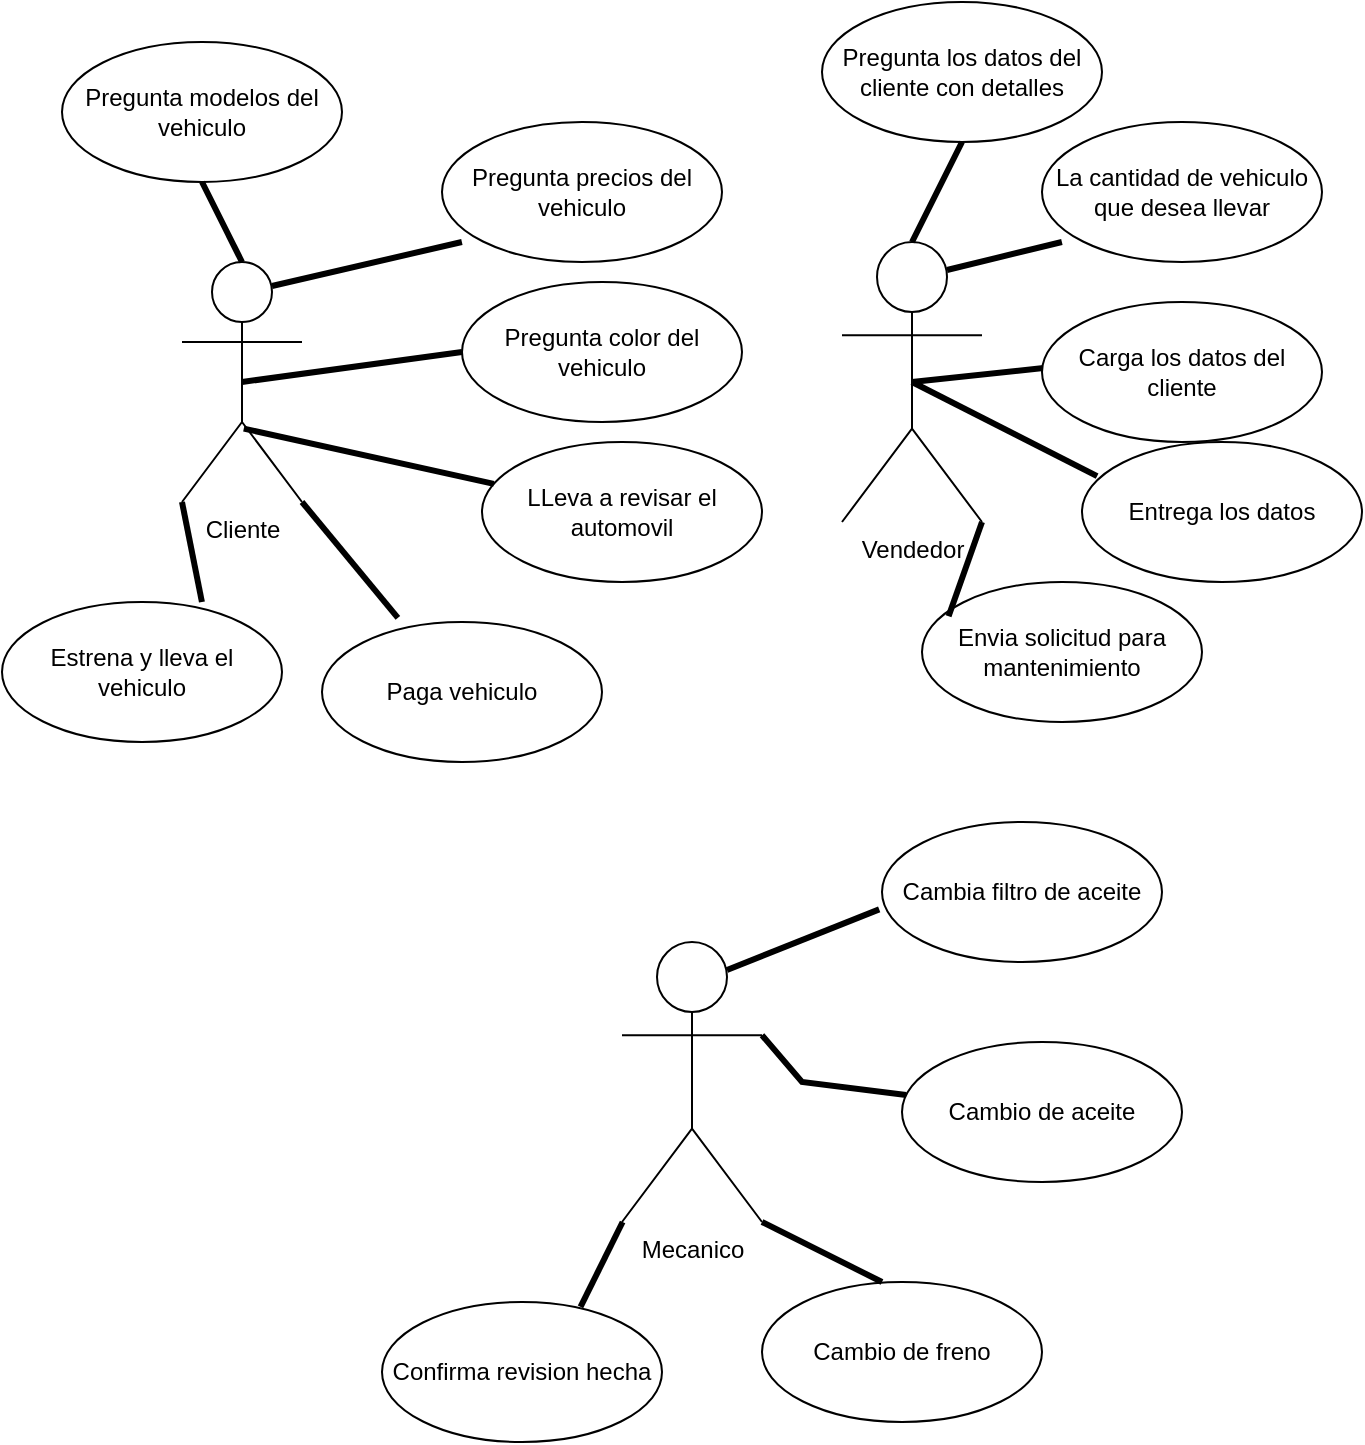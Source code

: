 <mxfile version="20.2.3" type="device"><diagram id="I3wY1X3KlT4G9qCxETKT" name="Página-1"><mxGraphModel dx="619" dy="644" grid="1" gridSize="10" guides="1" tooltips="1" connect="1" arrows="1" fold="1" page="1" pageScale="1" pageWidth="2339" pageHeight="3300" math="0" shadow="0"><root><mxCell id="0"/><mxCell id="1" parent="0"/><mxCell id="UdgOTXd3xCPtAEewocSz-1" value="Cliente" style="shape=umlActor;verticalLabelPosition=bottom;verticalAlign=top;html=1;outlineConnect=0;" vertex="1" parent="1"><mxGeometry x="90" y="170" width="60" height="120" as="geometry"/></mxCell><mxCell id="UdgOTXd3xCPtAEewocSz-3" value="Pregunta modelos del vehiculo" style="ellipse;whiteSpace=wrap;html=1;" vertex="1" parent="1"><mxGeometry x="30" y="60" width="140" height="70" as="geometry"/></mxCell><mxCell id="UdgOTXd3xCPtAEewocSz-4" value="Pregunta precios del vehiculo" style="ellipse;whiteSpace=wrap;html=1;" vertex="1" parent="1"><mxGeometry x="220" y="100" width="140" height="70" as="geometry"/></mxCell><mxCell id="UdgOTXd3xCPtAEewocSz-5" value="Pregunta color del vehiculo" style="ellipse;whiteSpace=wrap;html=1;" vertex="1" parent="1"><mxGeometry x="230" y="180" width="140" height="70" as="geometry"/></mxCell><mxCell id="UdgOTXd3xCPtAEewocSz-6" value="" style="endArrow=none;startArrow=none;endFill=0;startFill=0;endSize=8;html=1;verticalAlign=bottom;labelBackgroundColor=none;strokeWidth=3;rounded=0;exitX=0.5;exitY=0.5;exitDx=0;exitDy=0;exitPerimeter=0;entryX=0;entryY=0.5;entryDx=0;entryDy=0;" edge="1" parent="1" source="UdgOTXd3xCPtAEewocSz-1" target="UdgOTXd3xCPtAEewocSz-5"><mxGeometry width="160" relative="1" as="geometry"><mxPoint x="190" y="280" as="sourcePoint"/><mxPoint x="220" y="220" as="targetPoint"/></mxGeometry></mxCell><mxCell id="UdgOTXd3xCPtAEewocSz-7" value="" style="endArrow=none;startArrow=none;endFill=0;startFill=0;endSize=8;html=1;verticalAlign=bottom;labelBackgroundColor=none;strokeWidth=3;rounded=0;entryX=0.5;entryY=1;entryDx=0;entryDy=0;exitX=0.5;exitY=0;exitDx=0;exitDy=0;exitPerimeter=0;" edge="1" parent="1" source="UdgOTXd3xCPtAEewocSz-1" target="UdgOTXd3xCPtAEewocSz-3"><mxGeometry width="160" relative="1" as="geometry"><mxPoint x="175" y="200" as="sourcePoint"/><mxPoint x="240" y="232" as="targetPoint"/></mxGeometry></mxCell><mxCell id="UdgOTXd3xCPtAEewocSz-8" value="" style="endArrow=none;startArrow=none;endFill=0;startFill=0;endSize=8;html=1;verticalAlign=bottom;labelBackgroundColor=none;strokeWidth=3;rounded=0;entryX=0.071;entryY=0.857;entryDx=0;entryDy=0;entryPerimeter=0;exitX=0.75;exitY=0.1;exitDx=0;exitDy=0;exitPerimeter=0;" edge="1" parent="1" source="UdgOTXd3xCPtAEewocSz-1" target="UdgOTXd3xCPtAEewocSz-4"><mxGeometry width="160" relative="1" as="geometry"><mxPoint x="185" y="210" as="sourcePoint"/><mxPoint x="250" y="242" as="targetPoint"/></mxGeometry></mxCell><mxCell id="UdgOTXd3xCPtAEewocSz-9" value="Vendedor" style="shape=umlActor;verticalLabelPosition=bottom;verticalAlign=top;html=1;outlineConnect=0;" vertex="1" parent="1"><mxGeometry x="420" y="160" width="70" height="140" as="geometry"/></mxCell><mxCell id="UdgOTXd3xCPtAEewocSz-10" value="Pregunta los datos del cliente con detalles" style="ellipse;whiteSpace=wrap;html=1;" vertex="1" parent="1"><mxGeometry x="410" y="40" width="140" height="70" as="geometry"/></mxCell><mxCell id="UdgOTXd3xCPtAEewocSz-11" value="La cantidad de vehiculo que desea llevar" style="ellipse;whiteSpace=wrap;html=1;" vertex="1" parent="1"><mxGeometry x="520" y="100" width="140" height="70" as="geometry"/></mxCell><mxCell id="UdgOTXd3xCPtAEewocSz-13" value="" style="endArrow=none;startArrow=none;endFill=0;startFill=0;endSize=8;html=1;verticalAlign=bottom;labelBackgroundColor=none;strokeWidth=3;rounded=0;entryX=0;entryY=0.6;entryDx=0;entryDy=0;entryPerimeter=0;exitX=0.5;exitY=0.5;exitDx=0;exitDy=0;exitPerimeter=0;" edge="1" parent="1" source="UdgOTXd3xCPtAEewocSz-9"><mxGeometry width="160" relative="1" as="geometry"><mxPoint x="490" y="280" as="sourcePoint"/><mxPoint x="530" y="222" as="targetPoint"/></mxGeometry></mxCell><mxCell id="UdgOTXd3xCPtAEewocSz-14" value="" style="endArrow=none;startArrow=none;endFill=0;startFill=0;endSize=8;html=1;verticalAlign=bottom;labelBackgroundColor=none;strokeWidth=3;rounded=0;entryX=0.5;entryY=1;entryDx=0;entryDy=0;exitX=0.5;exitY=0;exitDx=0;exitDy=0;exitPerimeter=0;" edge="1" parent="1" source="UdgOTXd3xCPtAEewocSz-9" target="UdgOTXd3xCPtAEewocSz-10"><mxGeometry width="160" relative="1" as="geometry"><mxPoint x="475" y="200" as="sourcePoint"/><mxPoint x="540" y="232" as="targetPoint"/></mxGeometry></mxCell><mxCell id="UdgOTXd3xCPtAEewocSz-15" value="" style="endArrow=none;startArrow=none;endFill=0;startFill=0;endSize=8;html=1;verticalAlign=bottom;labelBackgroundColor=none;strokeWidth=3;rounded=0;entryX=0.071;entryY=0.857;entryDx=0;entryDy=0;entryPerimeter=0;exitX=0.75;exitY=0.1;exitDx=0;exitDy=0;exitPerimeter=0;" edge="1" parent="1" source="UdgOTXd3xCPtAEewocSz-9" target="UdgOTXd3xCPtAEewocSz-11"><mxGeometry width="160" relative="1" as="geometry"><mxPoint x="485" y="210" as="sourcePoint"/><mxPoint x="550" y="242" as="targetPoint"/></mxGeometry></mxCell><mxCell id="UdgOTXd3xCPtAEewocSz-16" value="Paga vehiculo" style="ellipse;whiteSpace=wrap;html=1;" vertex="1" parent="1"><mxGeometry x="160" y="350" width="140" height="70" as="geometry"/></mxCell><mxCell id="UdgOTXd3xCPtAEewocSz-18" value="Estrena y lleva el vehiculo" style="ellipse;whiteSpace=wrap;html=1;" vertex="1" parent="1"><mxGeometry y="340" width="140" height="70" as="geometry"/></mxCell><mxCell id="UdgOTXd3xCPtAEewocSz-19" value="" style="endArrow=none;startArrow=none;endFill=0;startFill=0;endSize=8;html=1;verticalAlign=bottom;labelBackgroundColor=none;strokeWidth=3;rounded=0;exitX=0.714;exitY=0;exitDx=0;exitDy=0;exitPerimeter=0;entryX=0;entryY=1;entryDx=0;entryDy=0;entryPerimeter=0;" edge="1" parent="1" source="UdgOTXd3xCPtAEewocSz-18" target="UdgOTXd3xCPtAEewocSz-1"><mxGeometry width="160" relative="1" as="geometry"><mxPoint x="103.94" y="190" as="sourcePoint"/><mxPoint x="175" y="200" as="targetPoint"/></mxGeometry></mxCell><mxCell id="UdgOTXd3xCPtAEewocSz-20" value="Carga los datos del cliente" style="ellipse;whiteSpace=wrap;html=1;" vertex="1" parent="1"><mxGeometry x="520" y="190" width="140" height="70" as="geometry"/></mxCell><mxCell id="UdgOTXd3xCPtAEewocSz-21" value="LLeva a revisar el automovil" style="ellipse;whiteSpace=wrap;html=1;" vertex="1" parent="1"><mxGeometry x="240" y="260" width="140" height="70" as="geometry"/></mxCell><mxCell id="UdgOTXd3xCPtAEewocSz-22" value="Mecanico" style="shape=umlActor;verticalLabelPosition=bottom;verticalAlign=top;html=1;outlineConnect=0;" vertex="1" parent="1"><mxGeometry x="310" y="510" width="70" height="140" as="geometry"/></mxCell><mxCell id="UdgOTXd3xCPtAEewocSz-23" value="Cambia filtro de aceite" style="ellipse;whiteSpace=wrap;html=1;" vertex="1" parent="1"><mxGeometry x="440" y="450" width="140" height="70" as="geometry"/></mxCell><mxCell id="UdgOTXd3xCPtAEewocSz-26" value="Cambio de aceite" style="ellipse;whiteSpace=wrap;html=1;" vertex="1" parent="1"><mxGeometry x="450" y="560" width="140" height="70" as="geometry"/></mxCell><mxCell id="UdgOTXd3xCPtAEewocSz-27" value="Cambio de freno" style="ellipse;whiteSpace=wrap;html=1;" vertex="1" parent="1"><mxGeometry x="380" y="680" width="140" height="70" as="geometry"/></mxCell><mxCell id="UdgOTXd3xCPtAEewocSz-29" value="" style="endArrow=none;startArrow=none;endFill=0;startFill=0;endSize=8;html=1;verticalAlign=bottom;labelBackgroundColor=none;strokeWidth=3;rounded=0;entryX=-0.01;entryY=0.624;entryDx=0;entryDy=0;entryPerimeter=0;exitX=0.75;exitY=0.1;exitDx=0;exitDy=0;exitPerimeter=0;" edge="1" parent="1" source="UdgOTXd3xCPtAEewocSz-22" target="UdgOTXd3xCPtAEewocSz-23"><mxGeometry width="160" relative="1" as="geometry"><mxPoint x="375" y="529" as="sourcePoint"/><mxPoint x="450" y="521" as="targetPoint"/></mxGeometry></mxCell><mxCell id="UdgOTXd3xCPtAEewocSz-30" value="" style="endArrow=none;startArrow=none;endFill=0;startFill=0;endSize=8;html=1;verticalAlign=bottom;labelBackgroundColor=none;strokeWidth=3;rounded=0;exitX=1;exitY=0.333;exitDx=0;exitDy=0;exitPerimeter=0;" edge="1" parent="1" source="UdgOTXd3xCPtAEewocSz-22" target="UdgOTXd3xCPtAEewocSz-26"><mxGeometry width="160" relative="1" as="geometry"><mxPoint x="372.5" y="534" as="sourcePoint"/><mxPoint x="448.6" y="543.68" as="targetPoint"/><Array as="points"><mxPoint x="400" y="580"/></Array></mxGeometry></mxCell><mxCell id="UdgOTXd3xCPtAEewocSz-31" value="" style="endArrow=none;startArrow=none;endFill=0;startFill=0;endSize=8;html=1;verticalAlign=bottom;labelBackgroundColor=none;strokeWidth=3;rounded=0;exitX=1;exitY=1;exitDx=0;exitDy=0;exitPerimeter=0;" edge="1" parent="1" source="UdgOTXd3xCPtAEewocSz-22"><mxGeometry width="160" relative="1" as="geometry"><mxPoint x="356.13" y="629.997" as="sourcePoint"/><mxPoint x="440" y="680" as="targetPoint"/><Array as="points"/></mxGeometry></mxCell><mxCell id="UdgOTXd3xCPtAEewocSz-32" value="Confirma revision hecha" style="ellipse;whiteSpace=wrap;html=1;" vertex="1" parent="1"><mxGeometry x="190" y="690" width="140" height="70" as="geometry"/></mxCell><mxCell id="UdgOTXd3xCPtAEewocSz-33" value="" style="endArrow=none;startArrow=none;endFill=0;startFill=0;endSize=8;html=1;verticalAlign=bottom;labelBackgroundColor=none;strokeWidth=3;rounded=0;entryX=0.709;entryY=0.035;entryDx=0;entryDy=0;entryPerimeter=0;" edge="1" parent="1" source="UdgOTXd3xCPtAEewocSz-22" target="UdgOTXd3xCPtAEewocSz-32"><mxGeometry width="160" relative="1" as="geometry"><mxPoint x="390" y="660.0" as="sourcePoint"/><mxPoint x="450" y="690.0" as="targetPoint"/><Array as="points"/></mxGeometry></mxCell><mxCell id="UdgOTXd3xCPtAEewocSz-34" value="Envia solicitud para mantenimiento" style="ellipse;whiteSpace=wrap;html=1;" vertex="1" parent="1"><mxGeometry x="460" y="330" width="140" height="70" as="geometry"/></mxCell><mxCell id="UdgOTXd3xCPtAEewocSz-35" value="" style="endArrow=none;startArrow=none;endFill=0;startFill=0;endSize=8;html=1;verticalAlign=bottom;labelBackgroundColor=none;strokeWidth=3;rounded=0;entryX=0.095;entryY=0.245;entryDx=0;entryDy=0;entryPerimeter=0;exitX=1;exitY=1;exitDx=0;exitDy=0;exitPerimeter=0;" edge="1" parent="1" source="UdgOTXd3xCPtAEewocSz-9" target="UdgOTXd3xCPtAEewocSz-34"><mxGeometry width="160" relative="1" as="geometry"><mxPoint x="465" y="240" as="sourcePoint"/><mxPoint x="540" y="232" as="targetPoint"/></mxGeometry></mxCell><mxCell id="UdgOTXd3xCPtAEewocSz-36" value="" style="endArrow=none;startArrow=none;endFill=0;startFill=0;endSize=8;html=1;verticalAlign=bottom;labelBackgroundColor=none;strokeWidth=3;rounded=0;exitX=0.515;exitY=0.694;exitDx=0;exitDy=0;exitPerimeter=0;" edge="1" parent="1" source="UdgOTXd3xCPtAEewocSz-1" target="UdgOTXd3xCPtAEewocSz-21"><mxGeometry width="160" relative="1" as="geometry"><mxPoint x="190" y="250" as="sourcePoint"/><mxPoint x="240" y="225" as="targetPoint"/></mxGeometry></mxCell><mxCell id="UdgOTXd3xCPtAEewocSz-37" value="Entrega los datos" style="ellipse;whiteSpace=wrap;html=1;" vertex="1" parent="1"><mxGeometry x="540" y="260" width="140" height="70" as="geometry"/></mxCell><mxCell id="UdgOTXd3xCPtAEewocSz-38" value="" style="endArrow=none;startArrow=none;endFill=0;startFill=0;endSize=8;html=1;verticalAlign=bottom;labelBackgroundColor=none;strokeWidth=3;rounded=0;entryX=0.054;entryY=0.244;entryDx=0;entryDy=0;entryPerimeter=0;exitX=0.5;exitY=0.5;exitDx=0;exitDy=0;exitPerimeter=0;" edge="1" parent="1" source="UdgOTXd3xCPtAEewocSz-9" target="UdgOTXd3xCPtAEewocSz-37"><mxGeometry width="160" relative="1" as="geometry"><mxPoint x="465" y="240" as="sourcePoint"/><mxPoint x="540" y="232" as="targetPoint"/></mxGeometry></mxCell><mxCell id="UdgOTXd3xCPtAEewocSz-39" value="" style="endArrow=none;startArrow=none;endFill=0;startFill=0;endSize=8;html=1;verticalAlign=bottom;labelBackgroundColor=none;strokeWidth=3;rounded=0;entryX=0.271;entryY=-0.029;entryDx=0;entryDy=0;entryPerimeter=0;exitX=1;exitY=1;exitDx=0;exitDy=0;exitPerimeter=0;" edge="1" parent="1" source="UdgOTXd3xCPtAEewocSz-1" target="UdgOTXd3xCPtAEewocSz-16"><mxGeometry width="160" relative="1" as="geometry"><mxPoint x="150" y="300" as="sourcePoint"/><mxPoint x="255.987" y="290.838" as="targetPoint"/></mxGeometry></mxCell></root></mxGraphModel></diagram></mxfile>